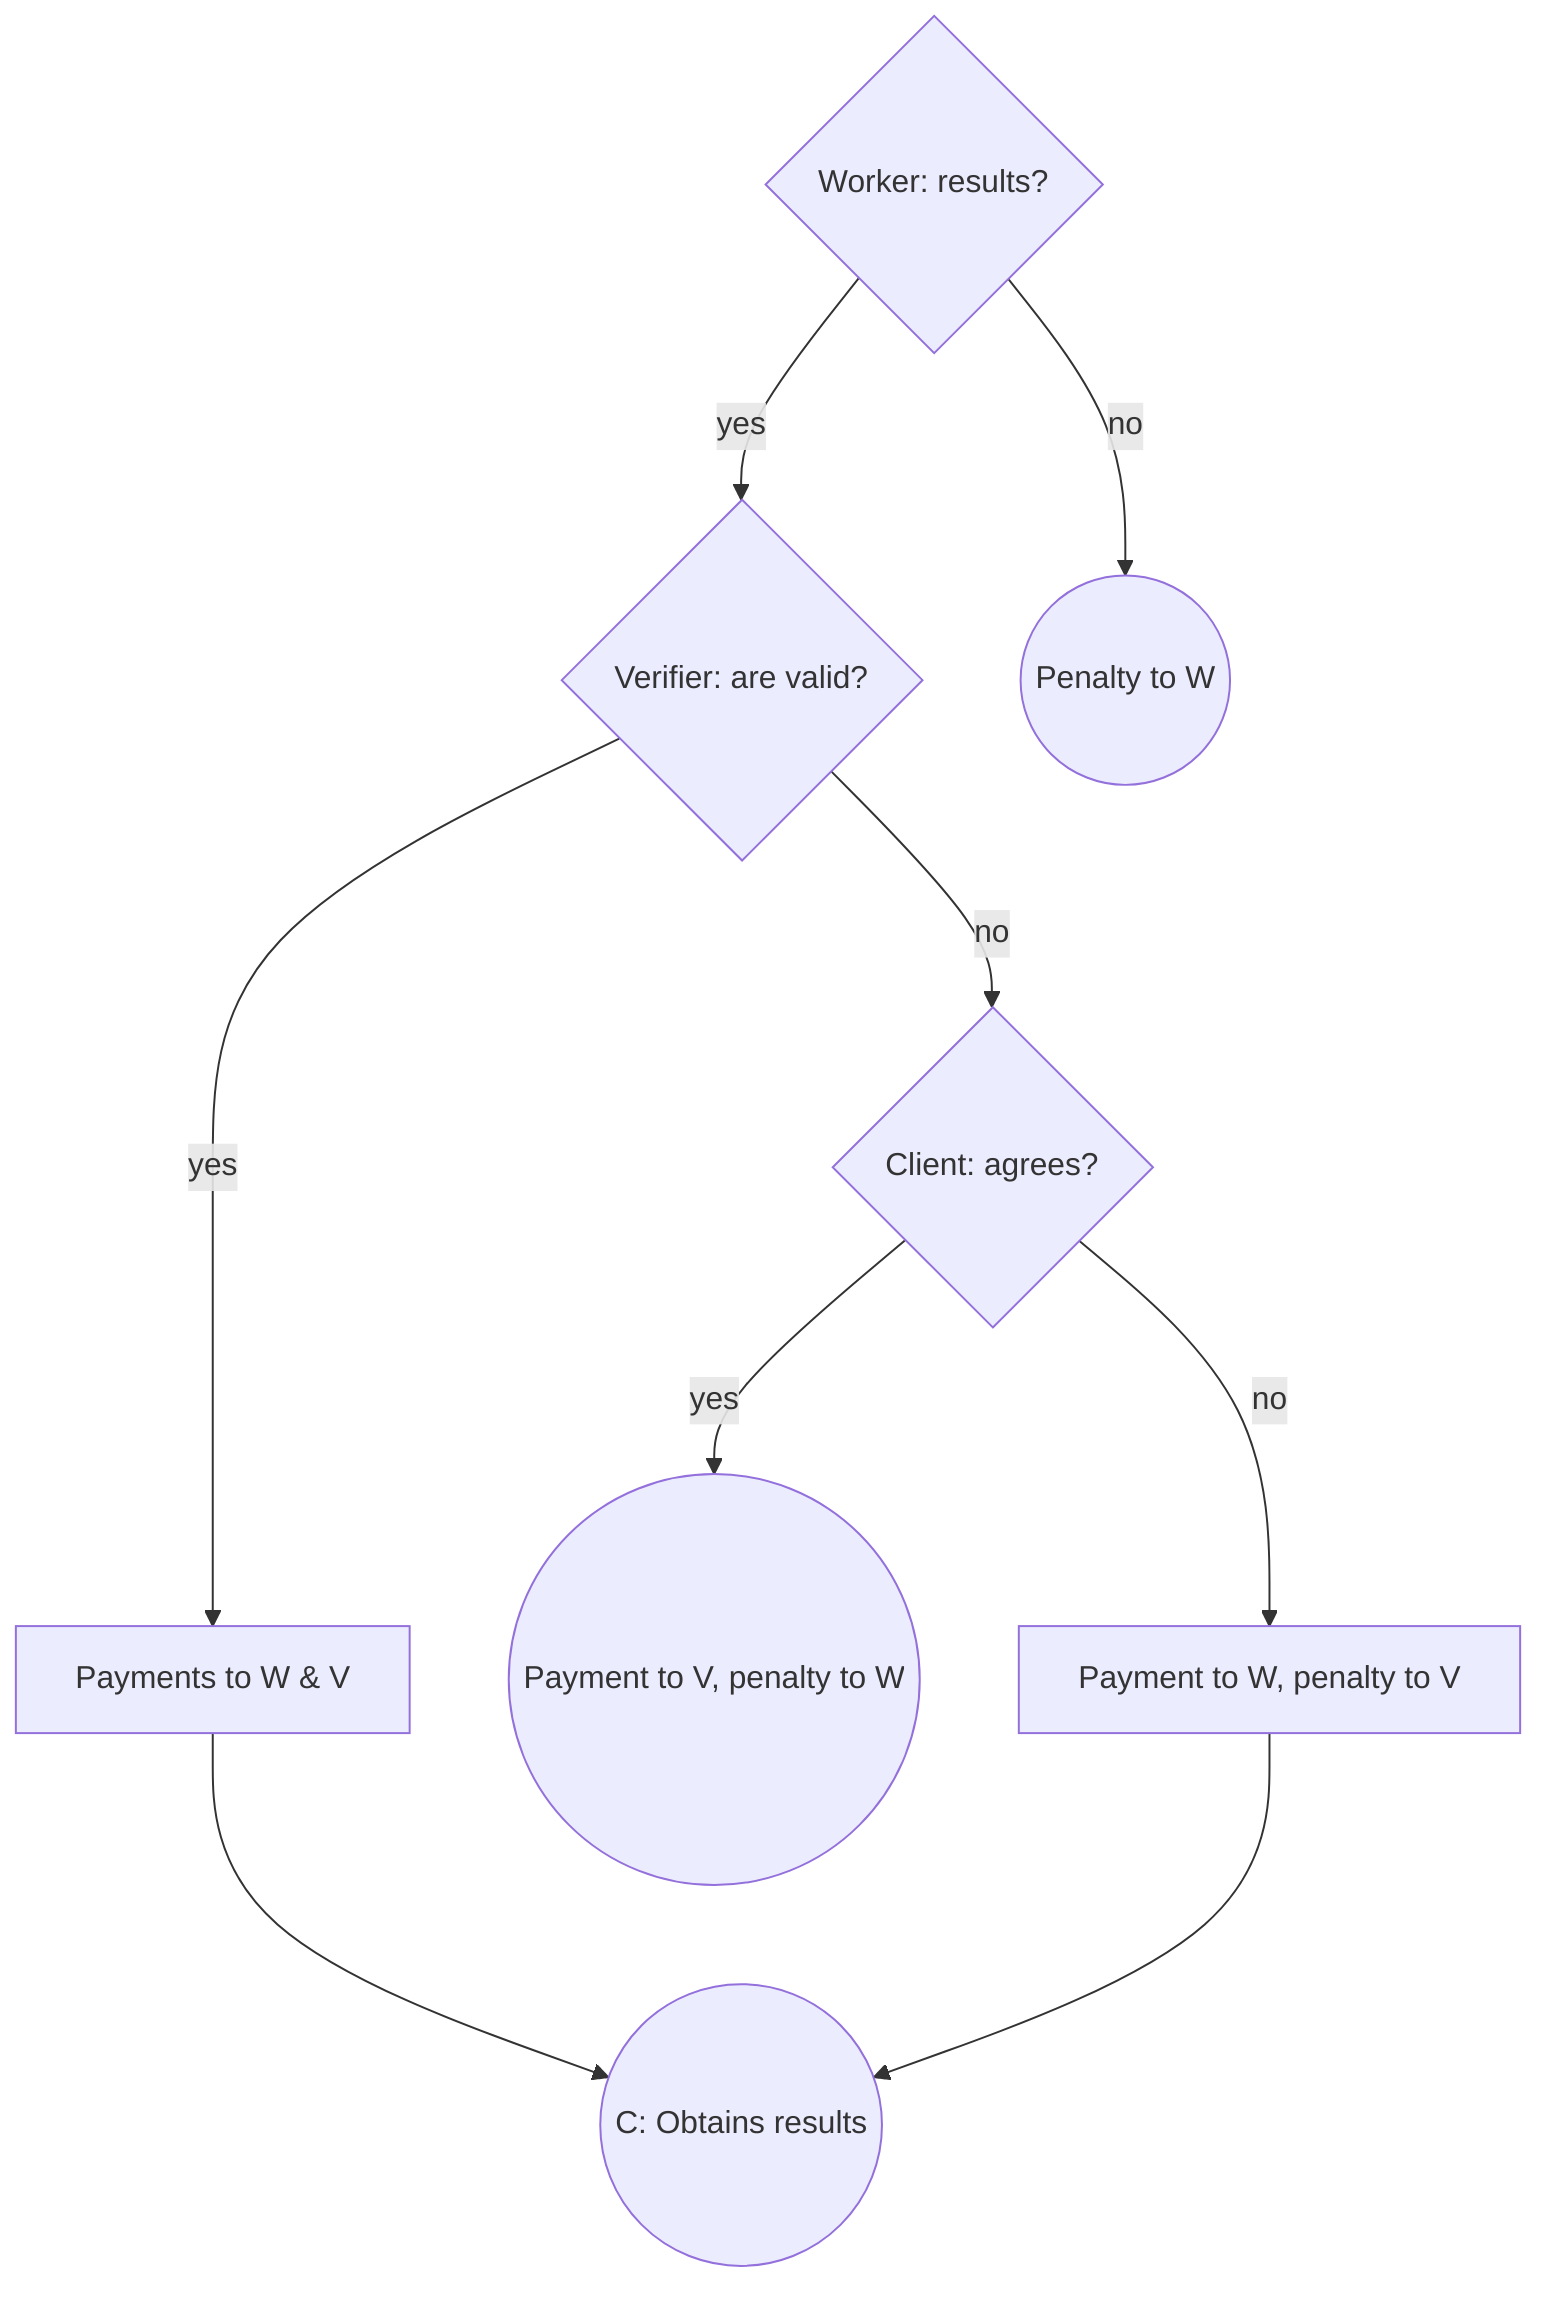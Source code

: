 graph TD
W{Worker: results?}
W-->|yes|V{Verifier: are valid?}
W-->|no|C1((Penalty to W))
V-->|yes|C2[Payments to W & V]
V-->|no|C{Client: agrees?}
C-->|yes|C3((Payment to V, penalty to W))
C-->|no|C4[Payment to W, penalty to V]
C2-->R((C: Obtains results))
C4-->R